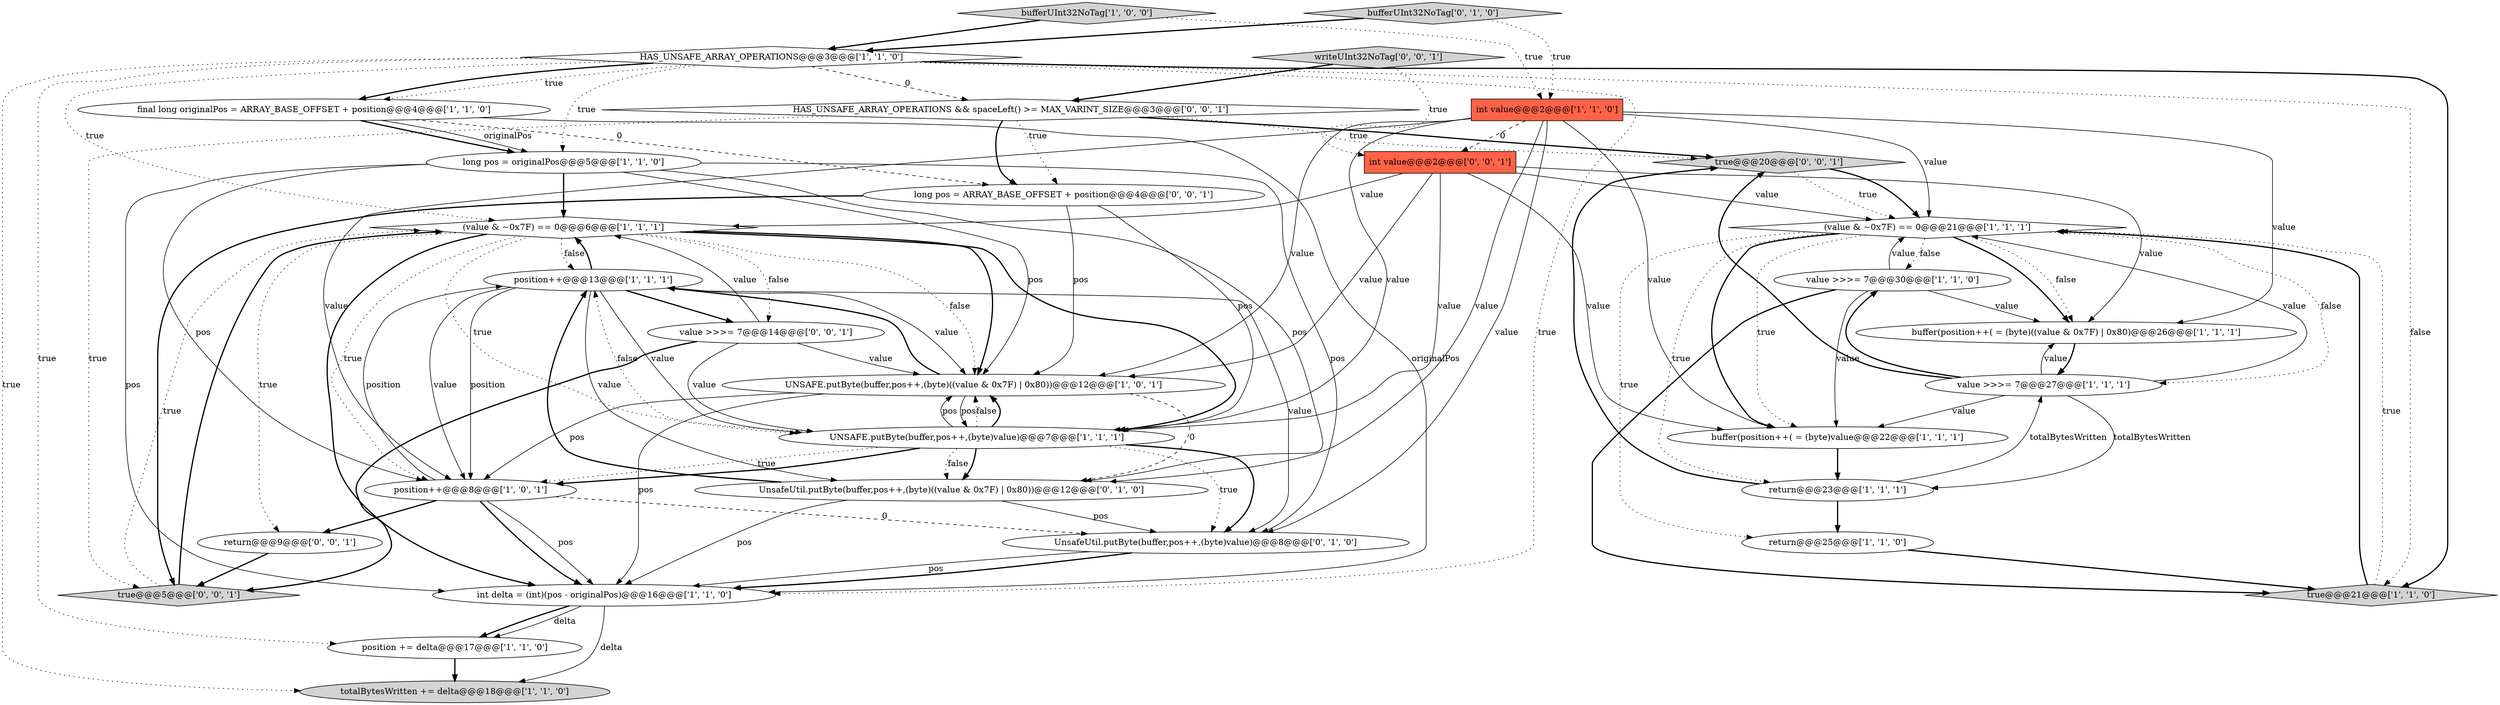 digraph {
0 [style = filled, label = "bufferUInt32NoTag['1', '0', '0']", fillcolor = lightgray, shape = diamond image = "AAA0AAABBB1BBB"];
9 [style = filled, label = "position++@@@13@@@['1', '1', '1']", fillcolor = white, shape = ellipse image = "AAA0AAABBB1BBB"];
13 [style = filled, label = "(value & ~0x7F) == 0@@@6@@@['1', '1', '1']", fillcolor = white, shape = diamond image = "AAA0AAABBB1BBB"];
23 [style = filled, label = "bufferUInt32NoTag['0', '1', '0']", fillcolor = lightgray, shape = diamond image = "AAA0AAABBB2BBB"];
18 [style = filled, label = "value >>>= 7@@@30@@@['1', '1', '0']", fillcolor = white, shape = ellipse image = "AAA0AAABBB1BBB"];
26 [style = filled, label = "value >>>= 7@@@14@@@['0', '0', '1']", fillcolor = white, shape = ellipse image = "AAA0AAABBB3BBB"];
31 [style = filled, label = "true@@@20@@@['0', '0', '1']", fillcolor = lightgray, shape = diamond image = "AAA0AAABBB3BBB"];
16 [style = filled, label = "HAS_UNSAFE_ARRAY_OPERATIONS@@@3@@@['1', '1', '0']", fillcolor = white, shape = diamond image = "AAA0AAABBB1BBB"];
3 [style = filled, label = "final long originalPos = ARRAY_BASE_OFFSET + position@@@4@@@['1', '1', '0']", fillcolor = white, shape = ellipse image = "AAA0AAABBB1BBB"];
12 [style = filled, label = "int value@@@2@@@['1', '1', '0']", fillcolor = tomato, shape = box image = "AAA0AAABBB1BBB"];
29 [style = filled, label = "true@@@5@@@['0', '0', '1']", fillcolor = lightgray, shape = diamond image = "AAA0AAABBB3BBB"];
7 [style = filled, label = "totalBytesWritten += delta@@@18@@@['1', '1', '0']", fillcolor = lightgray, shape = ellipse image = "AAA0AAABBB1BBB"];
27 [style = filled, label = "HAS_UNSAFE_ARRAY_OPERATIONS && spaceLeft() >= MAX_VARINT_SIZE@@@3@@@['0', '0', '1']", fillcolor = white, shape = diamond image = "AAA0AAABBB3BBB"];
17 [style = filled, label = "position += delta@@@17@@@['1', '1', '0']", fillcolor = white, shape = ellipse image = "AAA0AAABBB1BBB"];
14 [style = filled, label = "(value & ~0x7F) == 0@@@21@@@['1', '1', '1']", fillcolor = white, shape = diamond image = "AAA0AAABBB1BBB"];
28 [style = filled, label = "int value@@@2@@@['0', '0', '1']", fillcolor = tomato, shape = box image = "AAA0AAABBB3BBB"];
19 [style = filled, label = "buffer(position++( = (byte)value@@@22@@@['1', '1', '1']", fillcolor = white, shape = ellipse image = "AAA0AAABBB1BBB"];
8 [style = filled, label = "position++@@@8@@@['1', '0', '1']", fillcolor = white, shape = ellipse image = "AAA0AAABBB1BBB"];
6 [style = filled, label = "long pos = originalPos@@@5@@@['1', '1', '0']", fillcolor = white, shape = ellipse image = "AAA0AAABBB1BBB"];
1 [style = filled, label = "true@@@21@@@['1', '1', '0']", fillcolor = lightgray, shape = diamond image = "AAA0AAABBB1BBB"];
21 [style = filled, label = "UnsafeUtil.putByte(buffer,pos++,(byte)((value & 0x7F) | 0x80))@@@12@@@['0', '1', '0']", fillcolor = white, shape = ellipse image = "AAA1AAABBB2BBB"];
2 [style = filled, label = "return@@@23@@@['1', '1', '1']", fillcolor = white, shape = ellipse image = "AAA0AAABBB1BBB"];
30 [style = filled, label = "writeUInt32NoTag['0', '0', '1']", fillcolor = lightgray, shape = diamond image = "AAA0AAABBB3BBB"];
4 [style = filled, label = "return@@@25@@@['1', '1', '0']", fillcolor = white, shape = ellipse image = "AAA0AAABBB1BBB"];
22 [style = filled, label = "UnsafeUtil.putByte(buffer,pos++,(byte)value)@@@8@@@['0', '1', '0']", fillcolor = white, shape = ellipse image = "AAA1AAABBB2BBB"];
10 [style = filled, label = "UNSAFE.putByte(buffer,pos++,(byte)value)@@@7@@@['1', '1', '1']", fillcolor = white, shape = ellipse image = "AAA0AAABBB1BBB"];
5 [style = filled, label = "int delta = (int)(pos - originalPos)@@@16@@@['1', '1', '0']", fillcolor = white, shape = ellipse image = "AAA0AAABBB1BBB"];
24 [style = filled, label = "long pos = ARRAY_BASE_OFFSET + position@@@4@@@['0', '0', '1']", fillcolor = white, shape = ellipse image = "AAA0AAABBB3BBB"];
20 [style = filled, label = "UNSAFE.putByte(buffer,pos++,(byte)((value & 0x7F) | 0x80))@@@12@@@['1', '0', '1']", fillcolor = white, shape = ellipse image = "AAA0AAABBB1BBB"];
11 [style = filled, label = "buffer(position++( = (byte)((value & 0x7F) | 0x80)@@@26@@@['1', '1', '1']", fillcolor = white, shape = ellipse image = "AAA0AAABBB1BBB"];
25 [style = filled, label = "return@@@9@@@['0', '0', '1']", fillcolor = white, shape = ellipse image = "AAA0AAABBB3BBB"];
15 [style = filled, label = "value >>>= 7@@@27@@@['1', '1', '1']", fillcolor = white, shape = ellipse image = "AAA0AAABBB1BBB"];
5->7 [style = solid, label="delta"];
24->20 [style = solid, label="pos"];
14->4 [style = dotted, label="true"];
29->13 [style = bold, label=""];
10->21 [style = bold, label=""];
2->4 [style = bold, label=""];
26->20 [style = solid, label="value"];
20->5 [style = solid, label="pos"];
20->21 [style = dashed, label="0"];
23->16 [style = bold, label=""];
14->19 [style = bold, label=""];
14->11 [style = bold, label=""];
15->19 [style = solid, label="value"];
31->14 [style = dotted, label="true"];
6->20 [style = solid, label="pos"];
26->10 [style = solid, label="value"];
16->6 [style = dotted, label="true"];
3->6 [style = bold, label=""];
5->17 [style = bold, label=""];
30->27 [style = bold, label=""];
18->11 [style = solid, label="value"];
16->1 [style = bold, label=""];
21->5 [style = solid, label="pos"];
6->21 [style = solid, label="pos"];
8->25 [style = bold, label=""];
26->13 [style = solid, label="value"];
2->31 [style = bold, label=""];
18->14 [style = solid, label="value"];
12->19 [style = solid, label="value"];
3->5 [style = solid, label="originalPos"];
13->26 [style = dotted, label="false"];
12->21 [style = solid, label="value"];
9->26 [style = bold, label=""];
13->20 [style = bold, label=""];
13->10 [style = bold, label=""];
24->29 [style = bold, label=""];
6->5 [style = solid, label="pos"];
28->19 [style = solid, label="value"];
16->3 [style = dotted, label="true"];
10->9 [style = dotted, label="false"];
20->10 [style = solid, label="pos"];
8->5 [style = bold, label=""];
27->29 [style = dotted, label="true"];
5->17 [style = solid, label="delta"];
15->31 [style = bold, label=""];
0->12 [style = dotted, label="true"];
13->10 [style = dotted, label="true"];
14->15 [style = dotted, label="false"];
28->10 [style = solid, label="value"];
1->14 [style = bold, label=""];
15->11 [style = solid, label="value"];
4->1 [style = bold, label=""];
6->22 [style = solid, label="pos"];
2->15 [style = solid, label="totalBytesWritten"];
15->14 [style = solid, label="value"];
13->25 [style = dotted, label="true"];
6->8 [style = solid, label="pos"];
10->21 [style = dotted, label="false"];
0->16 [style = bold, label=""];
10->8 [style = dotted, label="true"];
28->20 [style = solid, label="value"];
12->20 [style = solid, label="value"];
14->2 [style = dotted, label="true"];
13->9 [style = dotted, label="false"];
10->20 [style = dotted, label="false"];
19->2 [style = bold, label=""];
8->9 [style = solid, label="position"];
16->5 [style = dotted, label="true"];
31->14 [style = bold, label=""];
13->5 [style = bold, label=""];
8->5 [style = solid, label="pos"];
10->20 [style = bold, label=""];
30->28 [style = dotted, label="true"];
9->10 [style = solid, label="value"];
15->18 [style = bold, label=""];
9->8 [style = solid, label="value"];
22->5 [style = solid, label="pos"];
13->20 [style = dotted, label="false"];
10->8 [style = bold, label=""];
12->10 [style = solid, label="value"];
11->15 [style = bold, label=""];
28->11 [style = solid, label="value"];
16->7 [style = dotted, label="true"];
16->1 [style = dotted, label="false"];
20->8 [style = solid, label="pos"];
9->21 [style = solid, label="value"];
10->22 [style = bold, label=""];
28->14 [style = solid, label="value"];
12->14 [style = solid, label="value"];
16->3 [style = bold, label=""];
12->22 [style = solid, label="value"];
28->13 [style = solid, label="value"];
14->11 [style = dotted, label="false"];
18->1 [style = bold, label=""];
20->9 [style = bold, label=""];
21->9 [style = bold, label=""];
17->7 [style = bold, label=""];
16->17 [style = dotted, label="true"];
26->29 [style = bold, label=""];
27->31 [style = bold, label=""];
12->8 [style = solid, label="value"];
27->31 [style = dotted, label="true"];
3->6 [style = solid, label="originalPos"];
22->5 [style = bold, label=""];
25->29 [style = bold, label=""];
29->13 [style = dotted, label="true"];
9->20 [style = solid, label="value"];
12->28 [style = dashed, label="0"];
9->13 [style = bold, label=""];
21->22 [style = solid, label="pos"];
9->22 [style = solid, label="value"];
3->24 [style = dashed, label="0"];
6->13 [style = bold, label=""];
13->8 [style = dotted, label="true"];
16->13 [style = dotted, label="true"];
10->22 [style = dotted, label="true"];
16->27 [style = dashed, label="0"];
10->20 [style = solid, label="pos"];
9->8 [style = solid, label="position"];
18->19 [style = solid, label="value"];
27->24 [style = bold, label=""];
24->10 [style = solid, label="pos"];
14->19 [style = dotted, label="true"];
12->11 [style = solid, label="value"];
1->14 [style = dotted, label="true"];
14->18 [style = dotted, label="false"];
15->2 [style = solid, label="totalBytesWritten"];
8->22 [style = dashed, label="0"];
27->24 [style = dotted, label="true"];
23->12 [style = dotted, label="true"];
}
